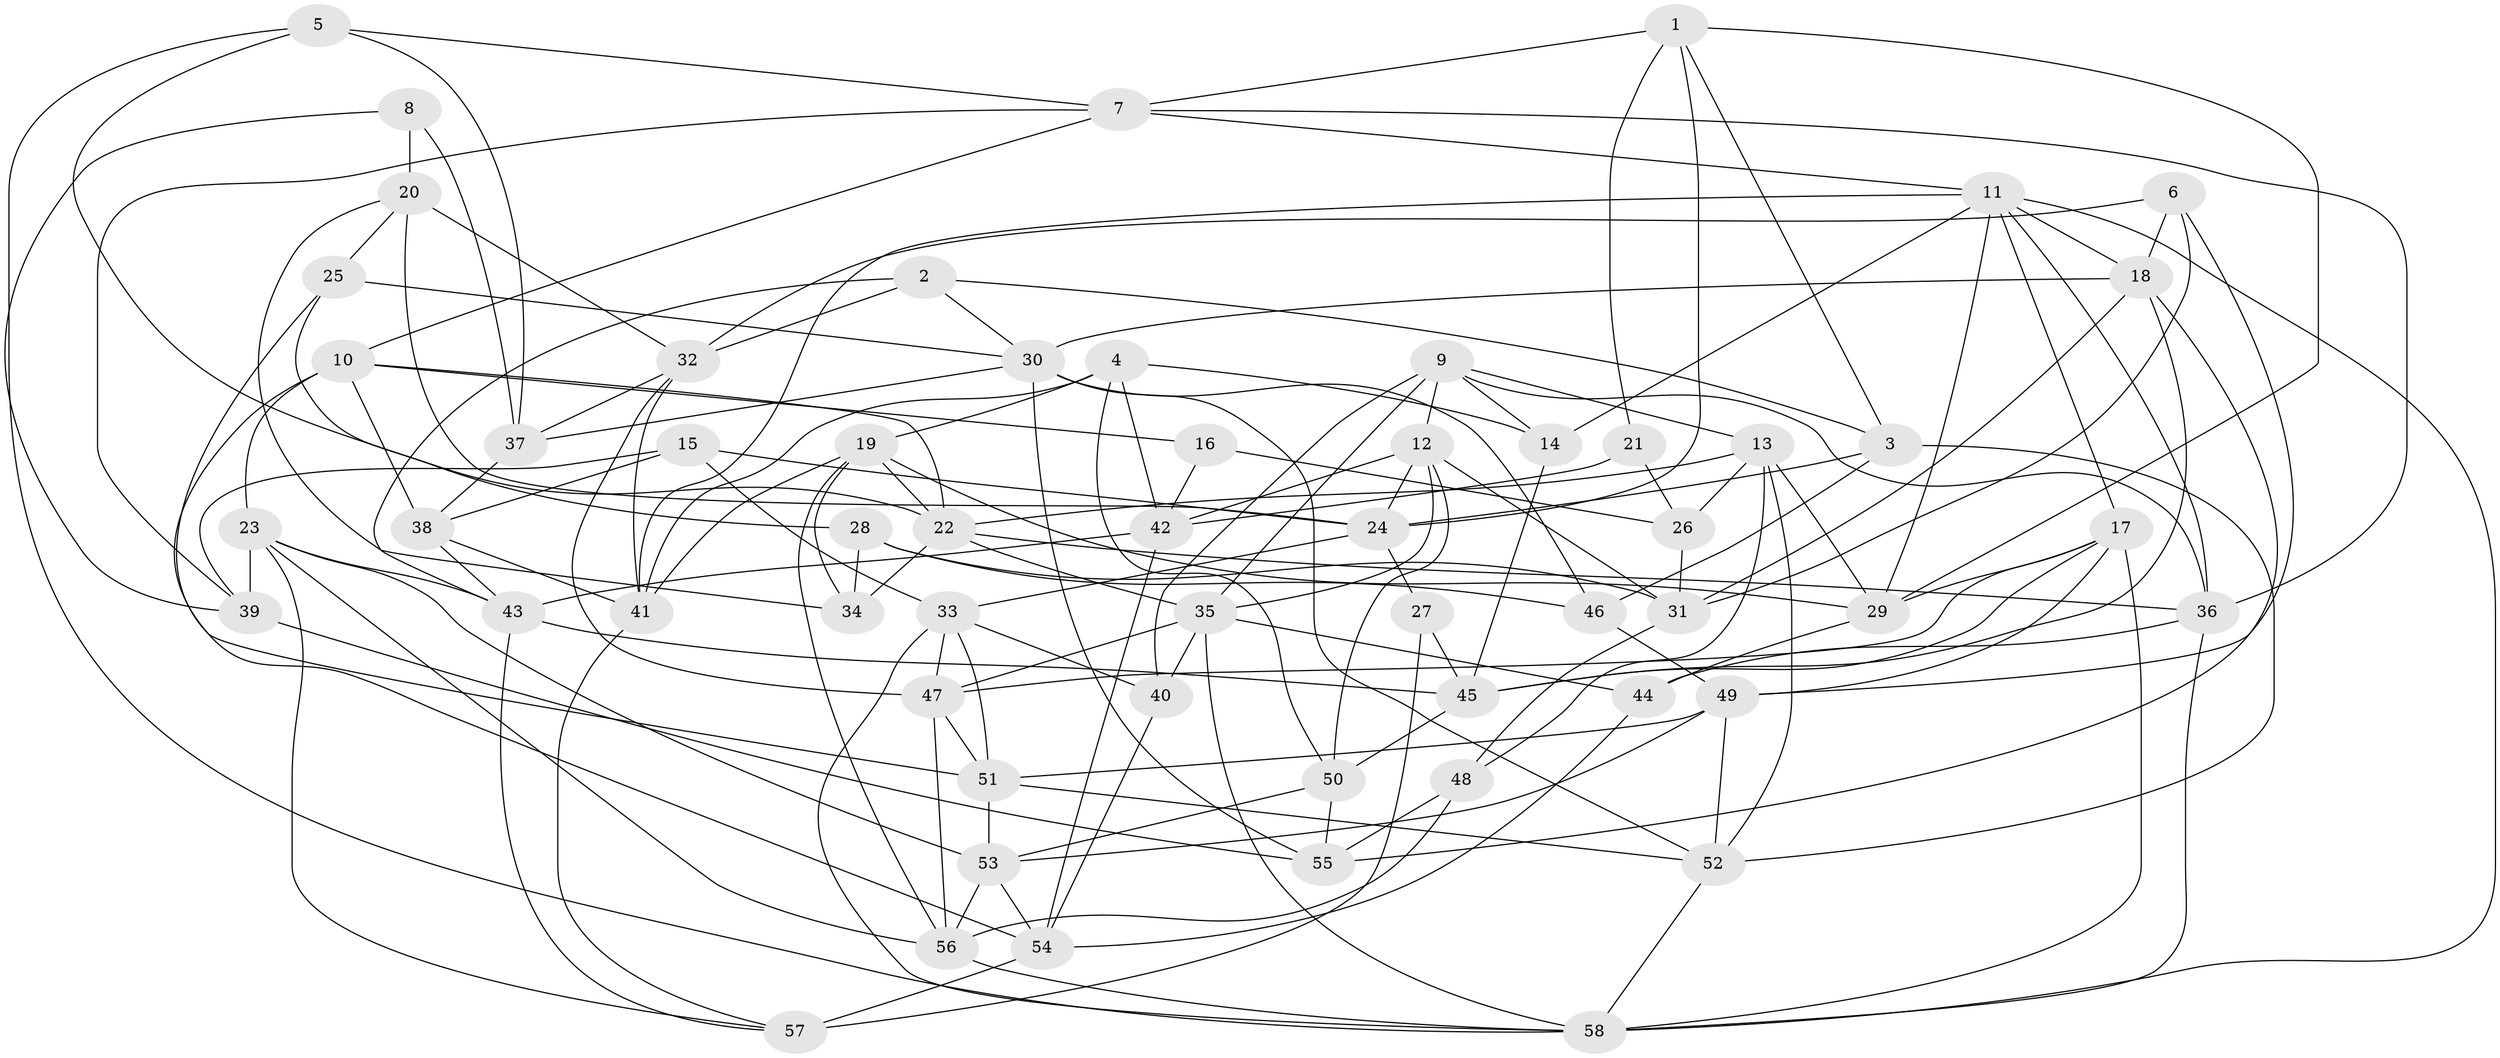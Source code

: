 // original degree distribution, {4: 1.0}
// Generated by graph-tools (version 1.1) at 2025/03/03/09/25 03:03:04]
// undirected, 58 vertices, 154 edges
graph export_dot {
graph [start="1"]
  node [color=gray90,style=filled];
  1;
  2;
  3;
  4;
  5;
  6;
  7;
  8;
  9;
  10;
  11;
  12;
  13;
  14;
  15;
  16;
  17;
  18;
  19;
  20;
  21;
  22;
  23;
  24;
  25;
  26;
  27;
  28;
  29;
  30;
  31;
  32;
  33;
  34;
  35;
  36;
  37;
  38;
  39;
  40;
  41;
  42;
  43;
  44;
  45;
  46;
  47;
  48;
  49;
  50;
  51;
  52;
  53;
  54;
  55;
  56;
  57;
  58;
  1 -- 3 [weight=1.0];
  1 -- 7 [weight=1.0];
  1 -- 21 [weight=1.0];
  1 -- 24 [weight=2.0];
  1 -- 29 [weight=1.0];
  2 -- 3 [weight=1.0];
  2 -- 30 [weight=1.0];
  2 -- 32 [weight=1.0];
  2 -- 43 [weight=1.0];
  3 -- 24 [weight=1.0];
  3 -- 46 [weight=2.0];
  3 -- 52 [weight=1.0];
  4 -- 14 [weight=1.0];
  4 -- 19 [weight=1.0];
  4 -- 41 [weight=1.0];
  4 -- 42 [weight=1.0];
  4 -- 50 [weight=2.0];
  5 -- 7 [weight=1.0];
  5 -- 22 [weight=1.0];
  5 -- 37 [weight=1.0];
  5 -- 58 [weight=1.0];
  6 -- 18 [weight=1.0];
  6 -- 31 [weight=1.0];
  6 -- 32 [weight=1.0];
  6 -- 49 [weight=1.0];
  7 -- 10 [weight=1.0];
  7 -- 11 [weight=1.0];
  7 -- 36 [weight=1.0];
  7 -- 39 [weight=1.0];
  8 -- 20 [weight=2.0];
  8 -- 37 [weight=1.0];
  8 -- 39 [weight=1.0];
  9 -- 12 [weight=1.0];
  9 -- 13 [weight=1.0];
  9 -- 14 [weight=1.0];
  9 -- 35 [weight=1.0];
  9 -- 36 [weight=1.0];
  9 -- 40 [weight=1.0];
  10 -- 16 [weight=1.0];
  10 -- 22 [weight=1.0];
  10 -- 23 [weight=1.0];
  10 -- 38 [weight=1.0];
  10 -- 54 [weight=1.0];
  11 -- 14 [weight=1.0];
  11 -- 17 [weight=1.0];
  11 -- 18 [weight=1.0];
  11 -- 29 [weight=1.0];
  11 -- 36 [weight=1.0];
  11 -- 41 [weight=1.0];
  11 -- 58 [weight=1.0];
  12 -- 24 [weight=1.0];
  12 -- 31 [weight=1.0];
  12 -- 35 [weight=1.0];
  12 -- 42 [weight=1.0];
  12 -- 50 [weight=1.0];
  13 -- 22 [weight=1.0];
  13 -- 26 [weight=1.0];
  13 -- 29 [weight=1.0];
  13 -- 48 [weight=1.0];
  13 -- 52 [weight=1.0];
  14 -- 45 [weight=1.0];
  15 -- 24 [weight=1.0];
  15 -- 33 [weight=1.0];
  15 -- 38 [weight=1.0];
  15 -- 39 [weight=1.0];
  16 -- 26 [weight=2.0];
  16 -- 42 [weight=1.0];
  17 -- 29 [weight=1.0];
  17 -- 45 [weight=1.0];
  17 -- 47 [weight=1.0];
  17 -- 49 [weight=1.0];
  17 -- 58 [weight=1.0];
  18 -- 30 [weight=1.0];
  18 -- 31 [weight=1.0];
  18 -- 45 [weight=1.0];
  18 -- 55 [weight=1.0];
  19 -- 22 [weight=1.0];
  19 -- 29 [weight=1.0];
  19 -- 34 [weight=1.0];
  19 -- 41 [weight=1.0];
  19 -- 56 [weight=1.0];
  20 -- 24 [weight=1.0];
  20 -- 25 [weight=1.0];
  20 -- 32 [weight=1.0];
  20 -- 34 [weight=1.0];
  21 -- 26 [weight=2.0];
  21 -- 42 [weight=1.0];
  22 -- 34 [weight=1.0];
  22 -- 35 [weight=2.0];
  22 -- 36 [weight=1.0];
  23 -- 39 [weight=1.0];
  23 -- 43 [weight=1.0];
  23 -- 53 [weight=1.0];
  23 -- 56 [weight=1.0];
  23 -- 57 [weight=1.0];
  24 -- 27 [weight=1.0];
  24 -- 33 [weight=1.0];
  25 -- 28 [weight=1.0];
  25 -- 30 [weight=1.0];
  25 -- 51 [weight=1.0];
  26 -- 31 [weight=1.0];
  27 -- 45 [weight=1.0];
  27 -- 57 [weight=2.0];
  28 -- 31 [weight=3.0];
  28 -- 34 [weight=1.0];
  28 -- 46 [weight=1.0];
  29 -- 44 [weight=1.0];
  30 -- 37 [weight=1.0];
  30 -- 46 [weight=2.0];
  30 -- 52 [weight=1.0];
  30 -- 55 [weight=1.0];
  31 -- 48 [weight=1.0];
  32 -- 37 [weight=1.0];
  32 -- 41 [weight=1.0];
  32 -- 47 [weight=1.0];
  33 -- 40 [weight=1.0];
  33 -- 47 [weight=1.0];
  33 -- 51 [weight=1.0];
  33 -- 58 [weight=1.0];
  35 -- 40 [weight=1.0];
  35 -- 44 [weight=1.0];
  35 -- 47 [weight=1.0];
  35 -- 58 [weight=1.0];
  36 -- 44 [weight=1.0];
  36 -- 58 [weight=1.0];
  37 -- 38 [weight=2.0];
  38 -- 41 [weight=1.0];
  38 -- 43 [weight=1.0];
  39 -- 55 [weight=2.0];
  40 -- 54 [weight=1.0];
  41 -- 57 [weight=1.0];
  42 -- 43 [weight=1.0];
  42 -- 54 [weight=1.0];
  43 -- 45 [weight=1.0];
  43 -- 57 [weight=1.0];
  44 -- 54 [weight=1.0];
  45 -- 50 [weight=1.0];
  46 -- 49 [weight=1.0];
  47 -- 51 [weight=1.0];
  47 -- 56 [weight=1.0];
  48 -- 55 [weight=1.0];
  48 -- 56 [weight=1.0];
  49 -- 51 [weight=1.0];
  49 -- 52 [weight=1.0];
  49 -- 53 [weight=1.0];
  50 -- 53 [weight=1.0];
  50 -- 55 [weight=1.0];
  51 -- 52 [weight=1.0];
  51 -- 53 [weight=1.0];
  52 -- 58 [weight=1.0];
  53 -- 54 [weight=1.0];
  53 -- 56 [weight=1.0];
  54 -- 57 [weight=1.0];
  56 -- 58 [weight=1.0];
}
